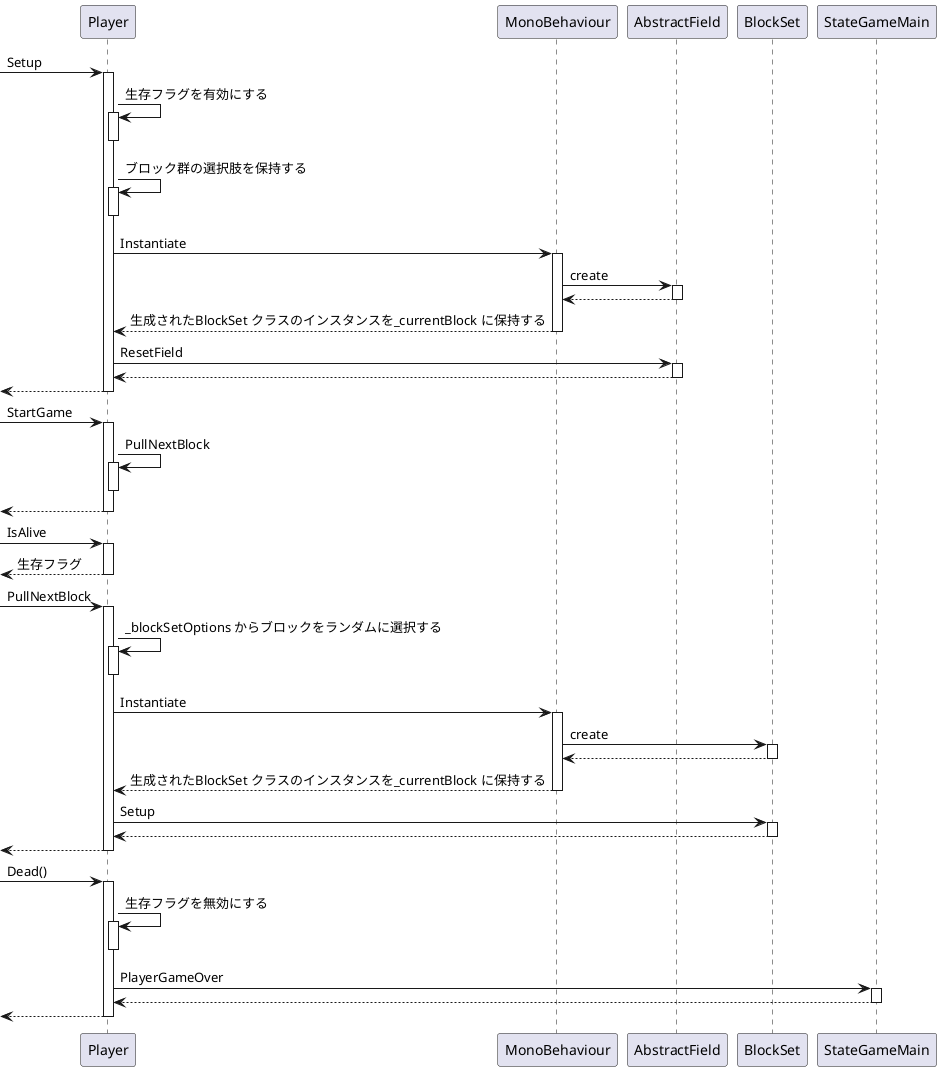 @startuml

[-> Player : Setup
activate Player
    Player -> Player : 生存フラグを有効にする
    activate Player
    deactivate Player
    Player -> Player : ブロック群の選択肢を保持する
    activate Player
    deactivate Player
    Player -> MonoBehaviour : Instantiate
    activate MonoBehaviour
        MonoBehaviour -> AbstractField : create
        activate AbstractField
            MonoBehaviour <-- AbstractField
        deactivate AbstractField
        Player <-- MonoBehaviour : 生成されたBlockSet クラスのインスタンスを_currentBlock に保持する
    deactivate MonoBehaviour
    Player -> AbstractField : ResetField
    activate AbstractField
        Player <-- AbstractField
    deactivate AbstractField
    [<-- Player
deactivate Player

[-> Player : StartGame
activate Player
    Player -> Player : PullNextBlock
    activate Player
    deactivate Player
    [<-- Player
deactivate Player

[-> Player : IsAlive
activate Player
    [<-- Player : 生存フラグ
deactivate Player


[-> Player : PullNextBlock
activate Player
    Player -> Player : _blockSetOptions からブロックをランダムに選択する
    activate Player
    deactivate Player
    Player -> MonoBehaviour : Instantiate
    activate MonoBehaviour
        MonoBehaviour -> BlockSet : create
        activate BlockSet
            MonoBehaviour <-- BlockSet
        deactivate BlockSet
        Player <-- MonoBehaviour : 生成されたBlockSet クラスのインスタンスを_currentBlock に保持する
    deactivate MonoBehaviour
    Player -> BlockSet : Setup
    activate BlockSet
        Player <-- BlockSet
    deactivate BlockSet
    [<-- Player
deactivate Player

[-> Player : Dead()
activate Player
    Player -> Player : 生存フラグを無効にする
    activate Player
    deactivate Player
    Player -> StateGameMain : PlayerGameOver
    activate StateGameMain
        Player <-- StateGameMain
    deactivate StateGameMain
    [<-- Player
deactivate Player


@enduml